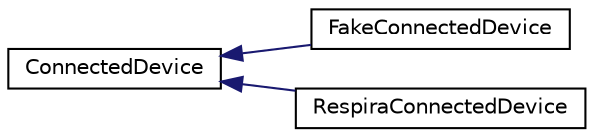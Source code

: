 digraph "Graphical Class Hierarchy"
{
 // LATEX_PDF_SIZE
  edge [fontname="Helvetica",fontsize="10",labelfontname="Helvetica",labelfontsize="10"];
  node [fontname="Helvetica",fontsize="10",shape=record];
  rankdir="LR";
  Node0 [label="ConnectedDevice",height=0.2,width=0.4,color="black", fillcolor="white", style="filled",URL="$classConnectedDevice.html",tooltip=" "];
  Node0 -> Node1 [dir="back",color="midnightblue",fontsize="10",style="solid",fontname="Helvetica"];
  Node1 [label="FakeConnectedDevice",height=0.2,width=0.4,color="black", fillcolor="white", style="filled",URL="$classFakeConnectedDevice.html",tooltip=" "];
  Node0 -> Node2 [dir="back",color="midnightblue",fontsize="10",style="solid",fontname="Helvetica"];
  Node2 [label="RespiraConnectedDevice",height=0.2,width=0.4,color="black", fillcolor="white", style="filled",URL="$classRespiraConnectedDevice.html",tooltip=" "];
}
